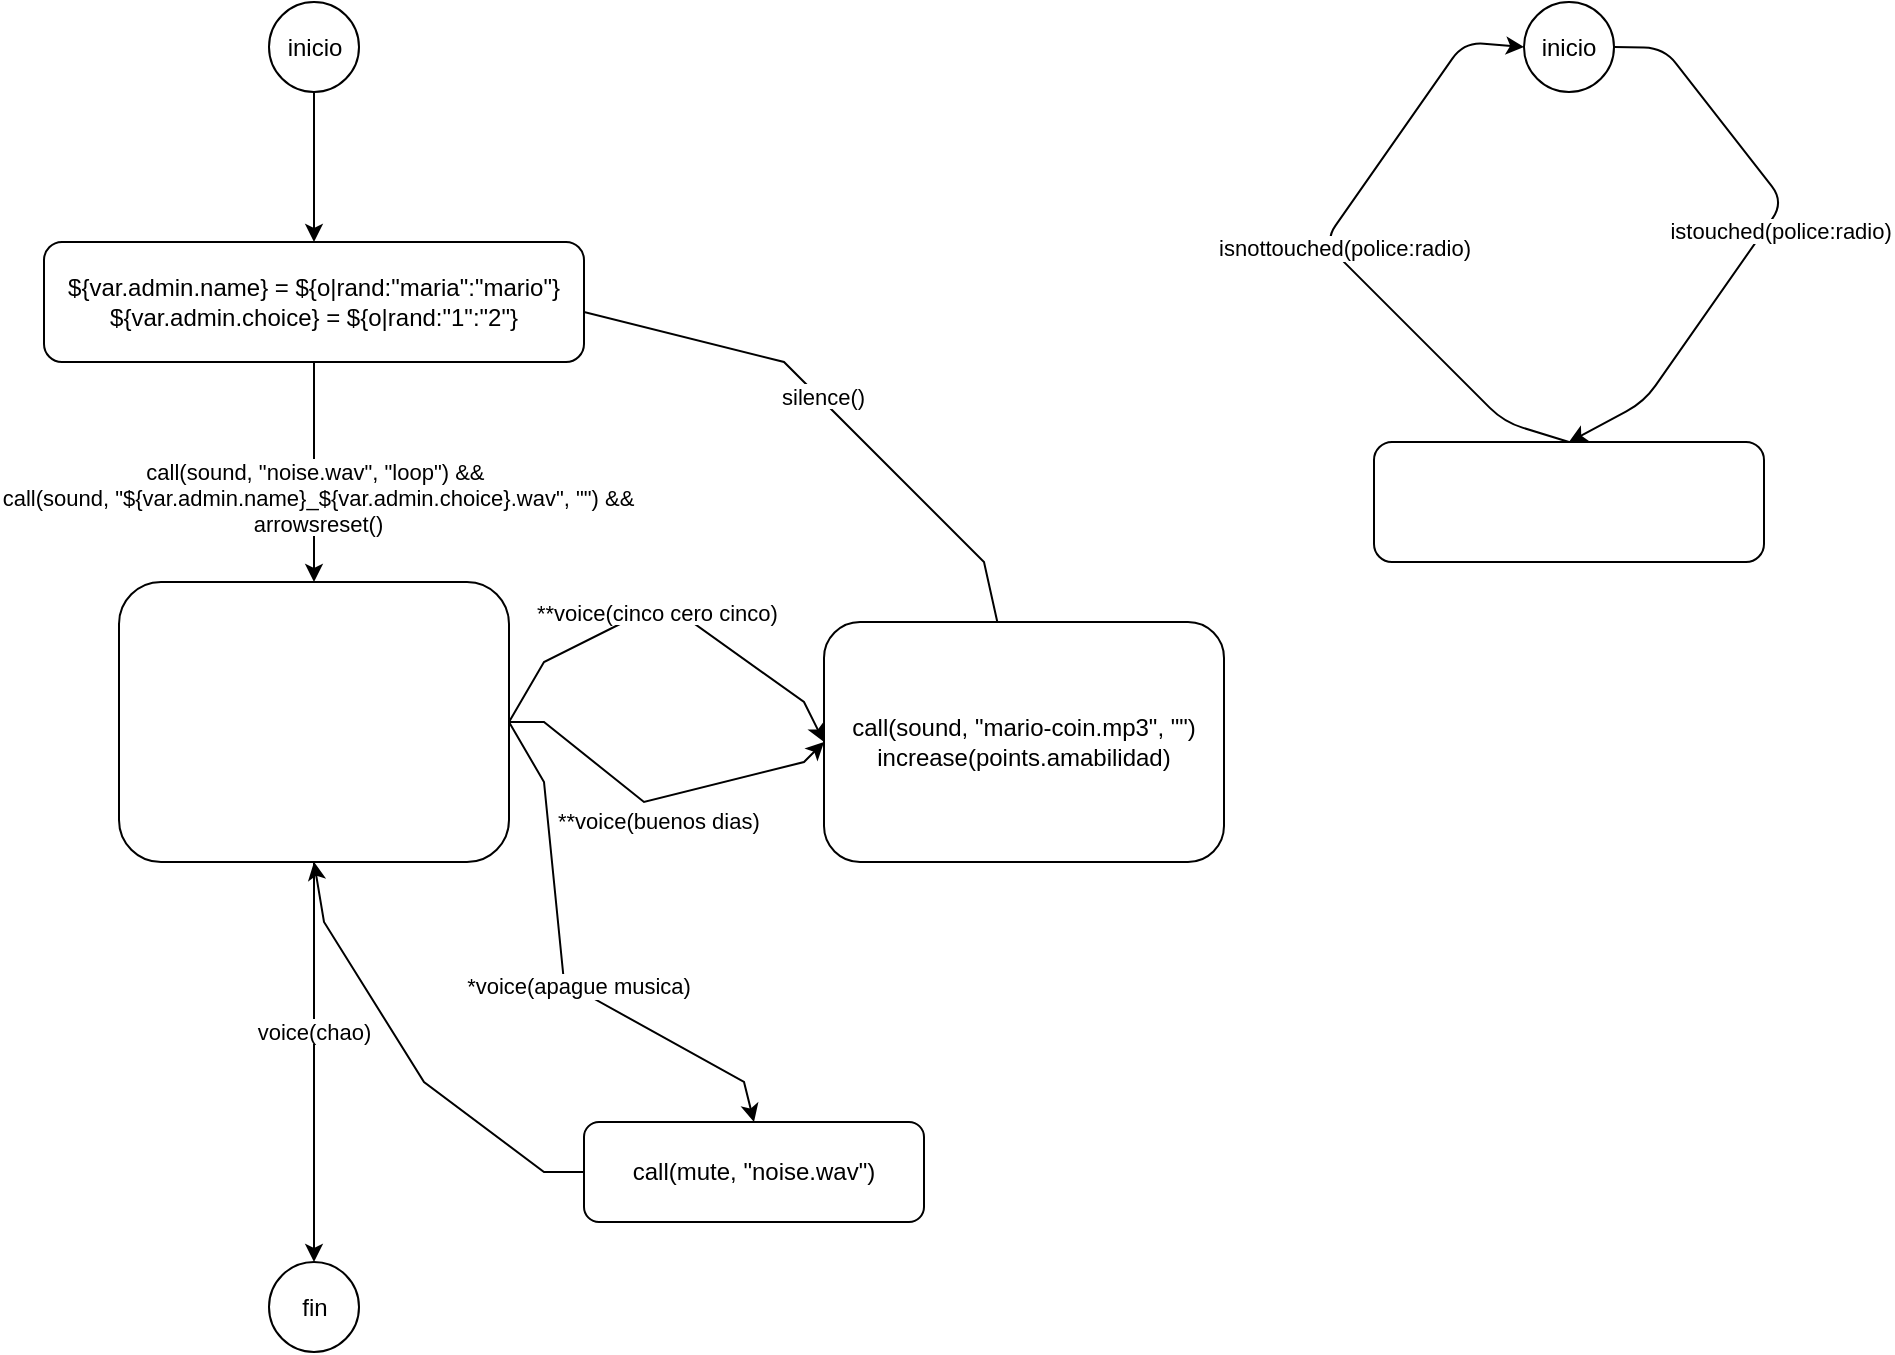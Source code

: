 <mxfile>
    <diagram id="C5RBs43oDa-KdzZeNtuy" name="Page-1">
        <mxGraphModel dx="846" dy="470" grid="1" gridSize="10" guides="1" tooltips="1" connect="1" arrows="1" fold="1" page="1" pageScale="1" pageWidth="827" pageHeight="1169" math="0" shadow="0">
            <root>
                <mxCell id="WIyWlLk6GJQsqaUBKTNV-0"/>
                <mxCell id="WIyWlLk6GJQsqaUBKTNV-1" parent="WIyWlLk6GJQsqaUBKTNV-0"/>
                <mxCell id="33" value="" style="edgeStyle=none;rounded=0;entryX=1;entryY=0.5;entryDx=0;entryDy=0;" parent="WIyWlLk6GJQsqaUBKTNV-1" source="WIyWlLk6GJQsqaUBKTNV-7" target="28" edge="1">
                    <mxGeometry relative="1" as="geometry">
                        <Array as="points">
                            <mxPoint x="600" y="290"/>
                            <mxPoint x="500" y="190"/>
                            <mxPoint x="380" y="160"/>
                        </Array>
                    </mxGeometry>
                </mxCell>
                <mxCell id="41" value="silence()" style="edgeLabel;align=center;verticalAlign=middle;resizable=0;points=[];" parent="33" vertex="1" connectable="0">
                    <mxGeometry x="-0.071" y="-2" relative="1" as="geometry">
                        <mxPoint as="offset"/>
                    </mxGeometry>
                </mxCell>
                <mxCell id="WIyWlLk6GJQsqaUBKTNV-7" value="call(sound, &quot;mario-coin.mp3&quot;, &quot;&quot;)&#10;increase(points.amabilidad)" style="rounded=1;whiteSpace=wrap;fontSize=12;glass=0;strokeWidth=1;shadow=0;" parent="WIyWlLk6GJQsqaUBKTNV-1" vertex="1">
                    <mxGeometry x="520" y="320" width="200" height="120" as="geometry"/>
                </mxCell>
                <mxCell id="29" value="" style="edgeStyle=none;rounded=0;" parent="WIyWlLk6GJQsqaUBKTNV-1" source="0" target="28" edge="1">
                    <mxGeometry relative="1" as="geometry"/>
                </mxCell>
                <mxCell id="0" value="inicio" style="ellipse;whiteSpace=wrap;aspect=fixed;" parent="WIyWlLk6GJQsqaUBKTNV-1" vertex="1">
                    <mxGeometry x="242.5" y="10" width="45" height="45" as="geometry"/>
                </mxCell>
                <mxCell id="37" value="" style="edgeStyle=none;rounded=0;exitX=1;exitY=0.5;exitDx=0;exitDy=0;entryX=0;entryY=0.5;entryDx=0;entryDy=0;" parent="WIyWlLk6GJQsqaUBKTNV-1" source="10" target="WIyWlLk6GJQsqaUBKTNV-7" edge="1">
                    <mxGeometry relative="1" as="geometry">
                        <Array as="points">
                            <mxPoint x="380" y="340"/>
                            <mxPoint x="440" y="310"/>
                            <mxPoint x="510" y="360"/>
                        </Array>
                    </mxGeometry>
                </mxCell>
                <mxCell id="38" value="**voice(cinco cero cinco)" style="edgeLabel;align=center;verticalAlign=middle;resizable=0;points=[];" parent="37" vertex="1" connectable="0">
                    <mxGeometry x="-0.275" y="1" relative="1" as="geometry">
                        <mxPoint x="20" y="-6" as="offset"/>
                    </mxGeometry>
                </mxCell>
                <mxCell id="39" value="" style="edgeStyle=none;rounded=0;exitX=1;exitY=0.5;exitDx=0;exitDy=0;entryX=0;entryY=0.5;entryDx=0;entryDy=0;" parent="WIyWlLk6GJQsqaUBKTNV-1" source="10" target="WIyWlLk6GJQsqaUBKTNV-7" edge="1">
                    <mxGeometry relative="1" as="geometry">
                        <Array as="points">
                            <mxPoint x="380" y="370"/>
                            <mxPoint x="430" y="410"/>
                            <mxPoint x="510" y="390"/>
                        </Array>
                    </mxGeometry>
                </mxCell>
                <mxCell id="40" value="**voice(buenos dias)" style="edgeLabel;align=center;verticalAlign=middle;resizable=0;points=[];" parent="39" vertex="1" connectable="0">
                    <mxGeometry x="0.119" y="-3" relative="1" as="geometry">
                        <mxPoint x="-11" y="10" as="offset"/>
                    </mxGeometry>
                </mxCell>
                <mxCell id="42" value="" style="edgeStyle=none;" parent="WIyWlLk6GJQsqaUBKTNV-1" source="10" target="11" edge="1">
                    <mxGeometry relative="1" as="geometry"/>
                </mxCell>
                <mxCell id="43" value="voice(chao)" style="edgeLabel;align=center;verticalAlign=middle;resizable=0;points=[];" parent="42" vertex="1" connectable="0">
                    <mxGeometry x="-0.16" relative="1" as="geometry">
                        <mxPoint as="offset"/>
                    </mxGeometry>
                </mxCell>
                <mxCell id="51" style="edgeStyle=none;html=0;entryX=0.5;entryY=0;entryDx=0;entryDy=0;exitX=1;exitY=0.5;exitDx=0;exitDy=0;rounded=0;arcSize=20;" parent="WIyWlLk6GJQsqaUBKTNV-1" source="10" target="50" edge="1">
                    <mxGeometry relative="1" as="geometry">
                        <Array as="points">
                            <mxPoint x="380" y="400"/>
                            <mxPoint x="390" y="500"/>
                            <mxPoint x="480" y="550"/>
                        </Array>
                    </mxGeometry>
                </mxCell>
                <mxCell id="53" value="*voice(apague musica)" style="edgeLabel;html=1;align=center;verticalAlign=middle;resizable=0;points=[];" parent="51" vertex="1" connectable="0">
                    <mxGeometry x="0.097" y="2" relative="1" as="geometry">
                        <mxPoint as="offset"/>
                    </mxGeometry>
                </mxCell>
                <mxCell id="10" value="" style="rounded=1;whiteSpace=wrap;" parent="WIyWlLk6GJQsqaUBKTNV-1" vertex="1">
                    <mxGeometry x="167.5" y="300" width="195" height="140" as="geometry"/>
                </mxCell>
                <mxCell id="11" value="fin" style="ellipse;whiteSpace=wrap;aspect=fixed;" parent="WIyWlLk6GJQsqaUBKTNV-1" vertex="1">
                    <mxGeometry x="242.5" y="640" width="45" height="45" as="geometry"/>
                </mxCell>
                <mxCell id="30" value="" style="edgeStyle=none;rounded=0;" parent="WIyWlLk6GJQsqaUBKTNV-1" source="28" target="10" edge="1">
                    <mxGeometry relative="1" as="geometry"/>
                </mxCell>
                <mxCell id="48" value="&lt;div style=&quot;color: rgb(212, 212, 212); background-color: rgb(30, 30, 30); font-family: &amp;quot;Droid Sans Mono&amp;quot;, &amp;quot;monospace&amp;quot;, monospace; font-size: 14px; line-height: 19px;&quot;&gt;&lt;br&gt;&lt;/div&gt;" style="edgeLabel;html=1;align=center;verticalAlign=middle;resizable=0;points=[];" parent="30" vertex="1" connectable="0">
                    <mxGeometry x="-0.342" y="-2" relative="1" as="geometry">
                        <mxPoint as="offset"/>
                    </mxGeometry>
                </mxCell>
                <mxCell id="49" value="call(sound, &quot;noise.wav&quot;, &quot;loop&quot;) &amp;&amp; &#10;call(sound, &quot;${var.admin.name}_${var.admin.choice}.wav&quot;, &quot;&quot;) &amp;&amp;&#10;arrowsreset()" style="edgeLabel;align=center;verticalAlign=middle;resizable=0;points=[];" parent="30" vertex="1" connectable="0">
                    <mxGeometry x="0.215" y="2" relative="1" as="geometry">
                        <mxPoint as="offset"/>
                    </mxGeometry>
                </mxCell>
                <mxCell id="28" value="${var.admin.name} = ${o|rand:&quot;maria&quot;:&quot;mario&quot;}&#10;${var.admin.choice} = ${o|rand:&quot;1&quot;:&quot;2&quot;}" style="rounded=1;whiteSpace=wrap;" parent="WIyWlLk6GJQsqaUBKTNV-1" vertex="1">
                    <mxGeometry x="130" y="130" width="270" height="60" as="geometry"/>
                </mxCell>
                <mxCell id="54" style="edgeStyle=none;html=0;entryX=0.5;entryY=1;entryDx=0;entryDy=0;exitX=0;exitY=0.5;exitDx=0;exitDy=0;rounded=0;" parent="WIyWlLk6GJQsqaUBKTNV-1" source="50" target="10" edge="1">
                    <mxGeometry relative="1" as="geometry">
                        <Array as="points">
                            <mxPoint x="380" y="595"/>
                            <mxPoint x="320" y="550"/>
                            <mxPoint x="270" y="470"/>
                        </Array>
                    </mxGeometry>
                </mxCell>
                <mxCell id="50" value="call(mute, &quot;noise.wav&quot;)" style="rounded=1;whiteSpace=wrap;" parent="WIyWlLk6GJQsqaUBKTNV-1" vertex="1">
                    <mxGeometry x="400" y="570" width="170" height="50" as="geometry"/>
                </mxCell>
                <mxCell id="58" value="" style="edgeStyle=none;entryX=0.5;entryY=0;entryDx=0;entryDy=0;exitX=1;exitY=0.5;exitDx=0;exitDy=0;" parent="WIyWlLk6GJQsqaUBKTNV-1" source="55" target="56" edge="1">
                    <mxGeometry relative="1" as="geometry">
                        <Array as="points">
                            <mxPoint x="940" y="33"/>
                            <mxPoint x="1000" y="110"/>
                            <mxPoint x="930" y="210"/>
                        </Array>
                    </mxGeometry>
                </mxCell>
                <mxCell id="59" value="istouched(police:radio)" style="edgeLabel;align=center;verticalAlign=middle;resizable=0;points=[];" parent="58" vertex="1" connectable="0">
                    <mxGeometry x="-0.245" relative="1" as="geometry">
                        <mxPoint x="7" y="25" as="offset"/>
                    </mxGeometry>
                </mxCell>
                <mxCell id="55" value="inicio" style="ellipse;whiteSpace=wrap;aspect=fixed;" parent="WIyWlLk6GJQsqaUBKTNV-1" vertex="1">
                    <mxGeometry x="870" y="10" width="45" height="45" as="geometry"/>
                </mxCell>
                <mxCell id="60" value="" style="edgeStyle=none;entryX=0;entryY=0.5;entryDx=0;entryDy=0;exitX=0.5;exitY=0;exitDx=0;exitDy=0;" parent="WIyWlLk6GJQsqaUBKTNV-1" source="56" target="55" edge="1">
                    <mxGeometry relative="1" as="geometry">
                        <Array as="points">
                            <mxPoint x="860" y="220"/>
                            <mxPoint x="770" y="130"/>
                            <mxPoint x="840" y="30"/>
                        </Array>
                    </mxGeometry>
                </mxCell>
                <mxCell id="62" value="isnottouched(police:radio)" style="edgeLabel;html=1;align=center;verticalAlign=middle;resizable=0;points=[];" parent="60" vertex="1" connectable="0">
                    <mxGeometry x="-0.026" y="-5" relative="1" as="geometry">
                        <mxPoint as="offset"/>
                    </mxGeometry>
                </mxCell>
                <mxCell id="56" value="" style="rounded=1;whiteSpace=wrap;" parent="WIyWlLk6GJQsqaUBKTNV-1" vertex="1">
                    <mxGeometry x="795" y="230" width="195" height="60" as="geometry"/>
                </mxCell>
            </root>
        </mxGraphModel>
    </diagram>
</mxfile>